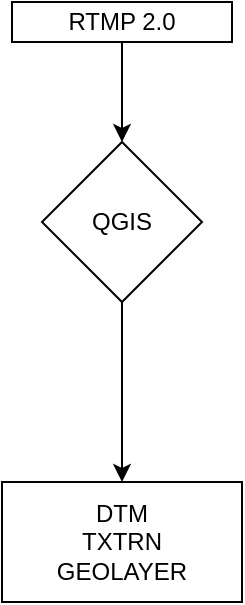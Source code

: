 <mxfile version="22.1.3" type="github">
  <diagram id="C5RBs43oDa-KdzZeNtuy" name="Page-1">
    <mxGraphModel dx="1221" dy="733" grid="1" gridSize="10" guides="1" tooltips="1" connect="1" arrows="1" fold="1" page="1" pageScale="1" pageWidth="827" pageHeight="1169" math="0" shadow="0">
      <root>
        <mxCell id="WIyWlLk6GJQsqaUBKTNV-0" />
        <mxCell id="WIyWlLk6GJQsqaUBKTNV-1" parent="WIyWlLk6GJQsqaUBKTNV-0" />
        <mxCell id="4-b9_ulazWs0U883Xy_r-4" value="" style="edgeStyle=orthogonalEdgeStyle;rounded=0;orthogonalLoop=1;jettySize=auto;html=1;" edge="1" parent="WIyWlLk6GJQsqaUBKTNV-1" source="4-b9_ulazWs0U883Xy_r-0" target="4-b9_ulazWs0U883Xy_r-3">
          <mxGeometry relative="1" as="geometry" />
        </mxCell>
        <mxCell id="4-b9_ulazWs0U883Xy_r-0" value="&lt;div&gt;RTMP 2.0&lt;/div&gt;" style="rounded=0;whiteSpace=wrap;html=1;" vertex="1" parent="WIyWlLk6GJQsqaUBKTNV-1">
          <mxGeometry x="5" y="80" width="110" height="20" as="geometry" />
        </mxCell>
        <mxCell id="4-b9_ulazWs0U883Xy_r-6" value="" style="edgeStyle=orthogonalEdgeStyle;rounded=0;orthogonalLoop=1;jettySize=auto;html=1;" edge="1" parent="WIyWlLk6GJQsqaUBKTNV-1" source="4-b9_ulazWs0U883Xy_r-3" target="4-b9_ulazWs0U883Xy_r-5">
          <mxGeometry relative="1" as="geometry" />
        </mxCell>
        <mxCell id="4-b9_ulazWs0U883Xy_r-3" value="QGIS" style="rhombus;whiteSpace=wrap;html=1;rounded=0;" vertex="1" parent="WIyWlLk6GJQsqaUBKTNV-1">
          <mxGeometry x="20" y="150" width="80" height="80" as="geometry" />
        </mxCell>
        <mxCell id="4-b9_ulazWs0U883Xy_r-5" value="DTM&lt;br&gt;TXTRN&lt;br&gt;GEOLAYER" style="whiteSpace=wrap;html=1;rounded=0;" vertex="1" parent="WIyWlLk6GJQsqaUBKTNV-1">
          <mxGeometry y="320" width="120" height="60" as="geometry" />
        </mxCell>
      </root>
    </mxGraphModel>
  </diagram>
</mxfile>

